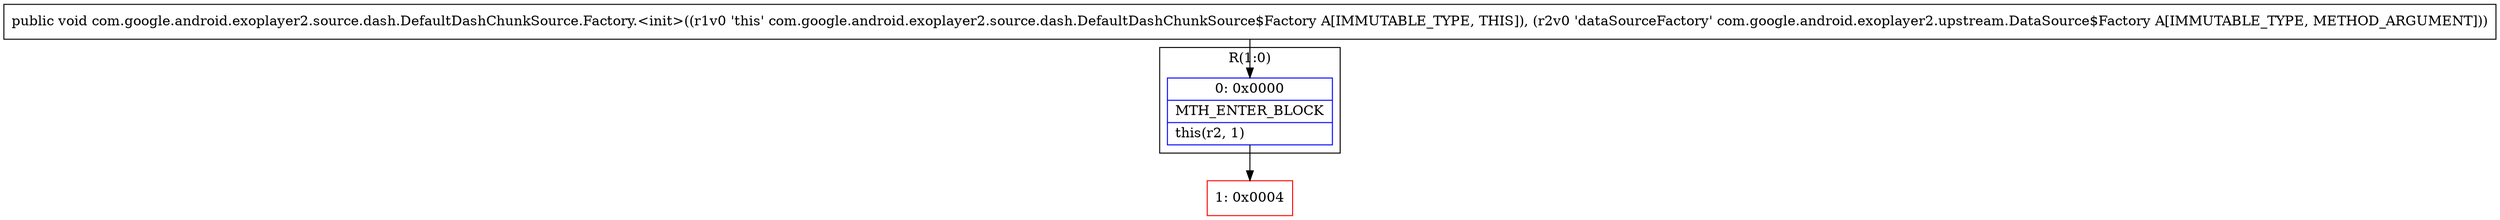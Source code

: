 digraph "CFG forcom.google.android.exoplayer2.source.dash.DefaultDashChunkSource.Factory.\<init\>(Lcom\/google\/android\/exoplayer2\/upstream\/DataSource$Factory;)V" {
subgraph cluster_Region_1649665747 {
label = "R(1:0)";
node [shape=record,color=blue];
Node_0 [shape=record,label="{0\:\ 0x0000|MTH_ENTER_BLOCK\l|this(r2, 1)\l}"];
}
Node_1 [shape=record,color=red,label="{1\:\ 0x0004}"];
MethodNode[shape=record,label="{public void com.google.android.exoplayer2.source.dash.DefaultDashChunkSource.Factory.\<init\>((r1v0 'this' com.google.android.exoplayer2.source.dash.DefaultDashChunkSource$Factory A[IMMUTABLE_TYPE, THIS]), (r2v0 'dataSourceFactory' com.google.android.exoplayer2.upstream.DataSource$Factory A[IMMUTABLE_TYPE, METHOD_ARGUMENT])) }"];
MethodNode -> Node_0;
Node_0 -> Node_1;
}

